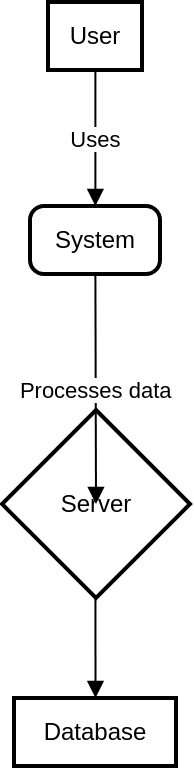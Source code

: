 <mxfile version="21.2.3" type="github">
  <diagram name="Page-1" id="So14kj-mSq7f40Simoci">
    <mxGraphModel>
      <root>
        <mxCell id="0" />
        <mxCell id="1" parent="0" />
        <mxCell id="2" value="User" style="whiteSpace=wrap;strokeWidth=2;" vertex="1" parent="1">
          <mxGeometry x="29" width="47" height="34" as="geometry" />
        </mxCell>
        <mxCell id="3" value="System" style="rounded=1;absoluteArcSize=1;arcSize=14;whiteSpace=wrap;strokeWidth=2;" vertex="1" parent="1">
          <mxGeometry x="20" y="102" width="65" height="34" as="geometry" />
        </mxCell>
        <mxCell id="4" value="Server" style="rhombus;strokeWidth=2;whiteSpace=wrap;" vertex="1" parent="1">
          <mxGeometry x="6" y="204" width="94" height="94" as="geometry" />
        </mxCell>
        <mxCell id="5" value="Database" style="whiteSpace=wrap;strokeWidth=2;" vertex="1" parent="1">
          <mxGeometry x="12" y="348" width="81" height="34" as="geometry" />
        </mxCell>
        <mxCell id="6" value="Uses" style="curved=1;startArrow=none;endArrow=block;exitX=0.504;exitY=0.988;entryX=0.503;entryY=0.006;" edge="1" parent="1" source="2" target="3">
          <mxGeometry relative="1" as="geometry">
            <Array as="points" />
          </mxGeometry>
        </mxCell>
        <mxCell id="7" value="Processes data" style="curved=1;startArrow=none;endArrow=block;exitX=0.503;exitY=0.994;entryX=0.497;entryY=0.004;" edge="1" parent="1" source="3" target="4">
          <mxGeometry relative="1" as="geometry">
            <Array as="points" />
          </mxGeometry>
        </mxCell>
        <mxCell id="8" value="" style="curved=1;startArrow=none;endArrow=block;exitX=0.497;exitY=1.004;entryX=0.503;entryY=0.011;" edge="1" parent="1" source="4" target="5">
          <mxGeometry relative="1" as="geometry">
            <Array as="points" />
          </mxGeometry>
        </mxCell>
      </root>
    </mxGraphModel>
  </diagram>
</mxfile>
